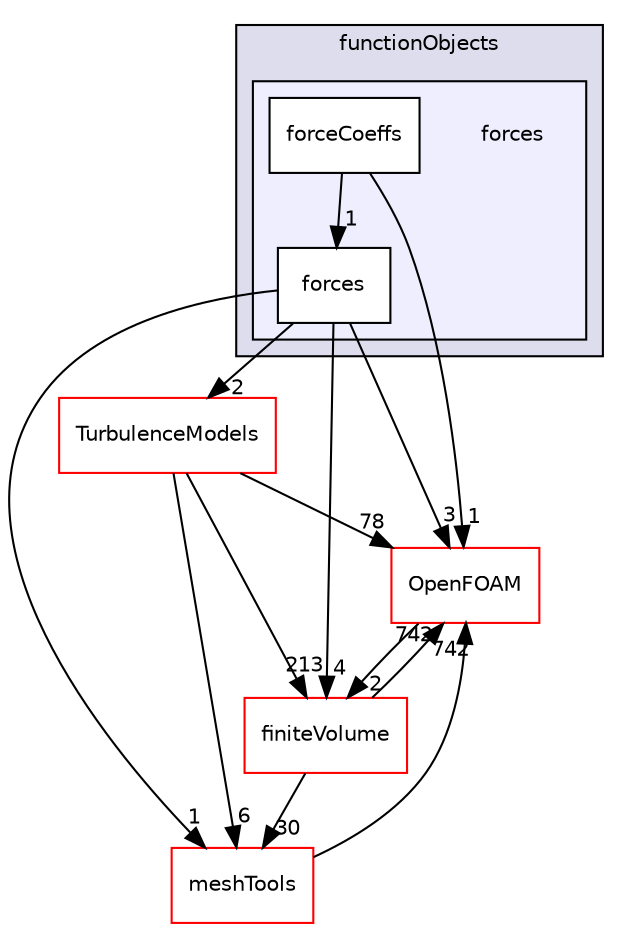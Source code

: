 digraph "src/functionObjects/forces" {
  bgcolor=transparent;
  compound=true
  node [ fontsize="10", fontname="Helvetica"];
  edge [ labelfontsize="10", labelfontname="Helvetica"];
  subgraph clusterdir_de23f6d4f0962ea995903f5110543226 {
    graph [ bgcolor="#ddddee", pencolor="black", label="functionObjects" fontname="Helvetica", fontsize="10", URL="dir_de23f6d4f0962ea995903f5110543226.html"]
  subgraph clusterdir_ba1ab3b9ed2422fc501bccc3fa5b3296 {
    graph [ bgcolor="#eeeeff", pencolor="black", label="" URL="dir_ba1ab3b9ed2422fc501bccc3fa5b3296.html"];
    dir_ba1ab3b9ed2422fc501bccc3fa5b3296 [shape=plaintext label="forces"];
    dir_f5985881ece82a93d5b1c5a3ea50f345 [shape=box label="forceCoeffs" color="black" fillcolor="white" style="filled" URL="dir_f5985881ece82a93d5b1c5a3ea50f345.html"];
    dir_d708f49a416a603efd0c2ccc36d38540 [shape=box label="forces" color="black" fillcolor="white" style="filled" URL="dir_d708f49a416a603efd0c2ccc36d38540.html"];
  }
  }
  dir_9bd15774b555cf7259a6fa18f99fe99b [shape=box label="finiteVolume" color="red" URL="dir_9bd15774b555cf7259a6fa18f99fe99b.html"];
  dir_ae30ad0bef50cf391b24c614251bb9fd [shape=box label="meshTools" color="red" URL="dir_ae30ad0bef50cf391b24c614251bb9fd.html"];
  dir_1eda626aeac0f0ad2848c36acaa5d501 [shape=box label="TurbulenceModels" color="red" URL="dir_1eda626aeac0f0ad2848c36acaa5d501.html"];
  dir_c5473ff19b20e6ec4dfe5c310b3778a8 [shape=box label="OpenFOAM" color="red" URL="dir_c5473ff19b20e6ec4dfe5c310b3778a8.html"];
  dir_9bd15774b555cf7259a6fa18f99fe99b->dir_ae30ad0bef50cf391b24c614251bb9fd [headlabel="30", labeldistance=1.5 headhref="dir_000867_001783.html"];
  dir_9bd15774b555cf7259a6fa18f99fe99b->dir_c5473ff19b20e6ec4dfe5c310b3778a8 [headlabel="742", labeldistance=1.5 headhref="dir_000867_001929.html"];
  dir_ae30ad0bef50cf391b24c614251bb9fd->dir_c5473ff19b20e6ec4dfe5c310b3778a8 [headlabel="742", labeldistance=1.5 headhref="dir_001783_001929.html"];
  dir_1eda626aeac0f0ad2848c36acaa5d501->dir_9bd15774b555cf7259a6fa18f99fe99b [headlabel="213", labeldistance=1.5 headhref="dir_003046_000867.html"];
  dir_1eda626aeac0f0ad2848c36acaa5d501->dir_ae30ad0bef50cf391b24c614251bb9fd [headlabel="6", labeldistance=1.5 headhref="dir_003046_001783.html"];
  dir_1eda626aeac0f0ad2848c36acaa5d501->dir_c5473ff19b20e6ec4dfe5c310b3778a8 [headlabel="78", labeldistance=1.5 headhref="dir_003046_001929.html"];
  dir_c5473ff19b20e6ec4dfe5c310b3778a8->dir_9bd15774b555cf7259a6fa18f99fe99b [headlabel="2", labeldistance=1.5 headhref="dir_001929_000867.html"];
  dir_d708f49a416a603efd0c2ccc36d38540->dir_9bd15774b555cf7259a6fa18f99fe99b [headlabel="4", labeldistance=1.5 headhref="dir_001287_000867.html"];
  dir_d708f49a416a603efd0c2ccc36d38540->dir_ae30ad0bef50cf391b24c614251bb9fd [headlabel="1", labeldistance=1.5 headhref="dir_001287_001783.html"];
  dir_d708f49a416a603efd0c2ccc36d38540->dir_1eda626aeac0f0ad2848c36acaa5d501 [headlabel="2", labeldistance=1.5 headhref="dir_001287_003046.html"];
  dir_d708f49a416a603efd0c2ccc36d38540->dir_c5473ff19b20e6ec4dfe5c310b3778a8 [headlabel="3", labeldistance=1.5 headhref="dir_001287_001929.html"];
  dir_f5985881ece82a93d5b1c5a3ea50f345->dir_c5473ff19b20e6ec4dfe5c310b3778a8 [headlabel="1", labeldistance=1.5 headhref="dir_001286_001929.html"];
  dir_f5985881ece82a93d5b1c5a3ea50f345->dir_d708f49a416a603efd0c2ccc36d38540 [headlabel="1", labeldistance=1.5 headhref="dir_001286_001287.html"];
}
